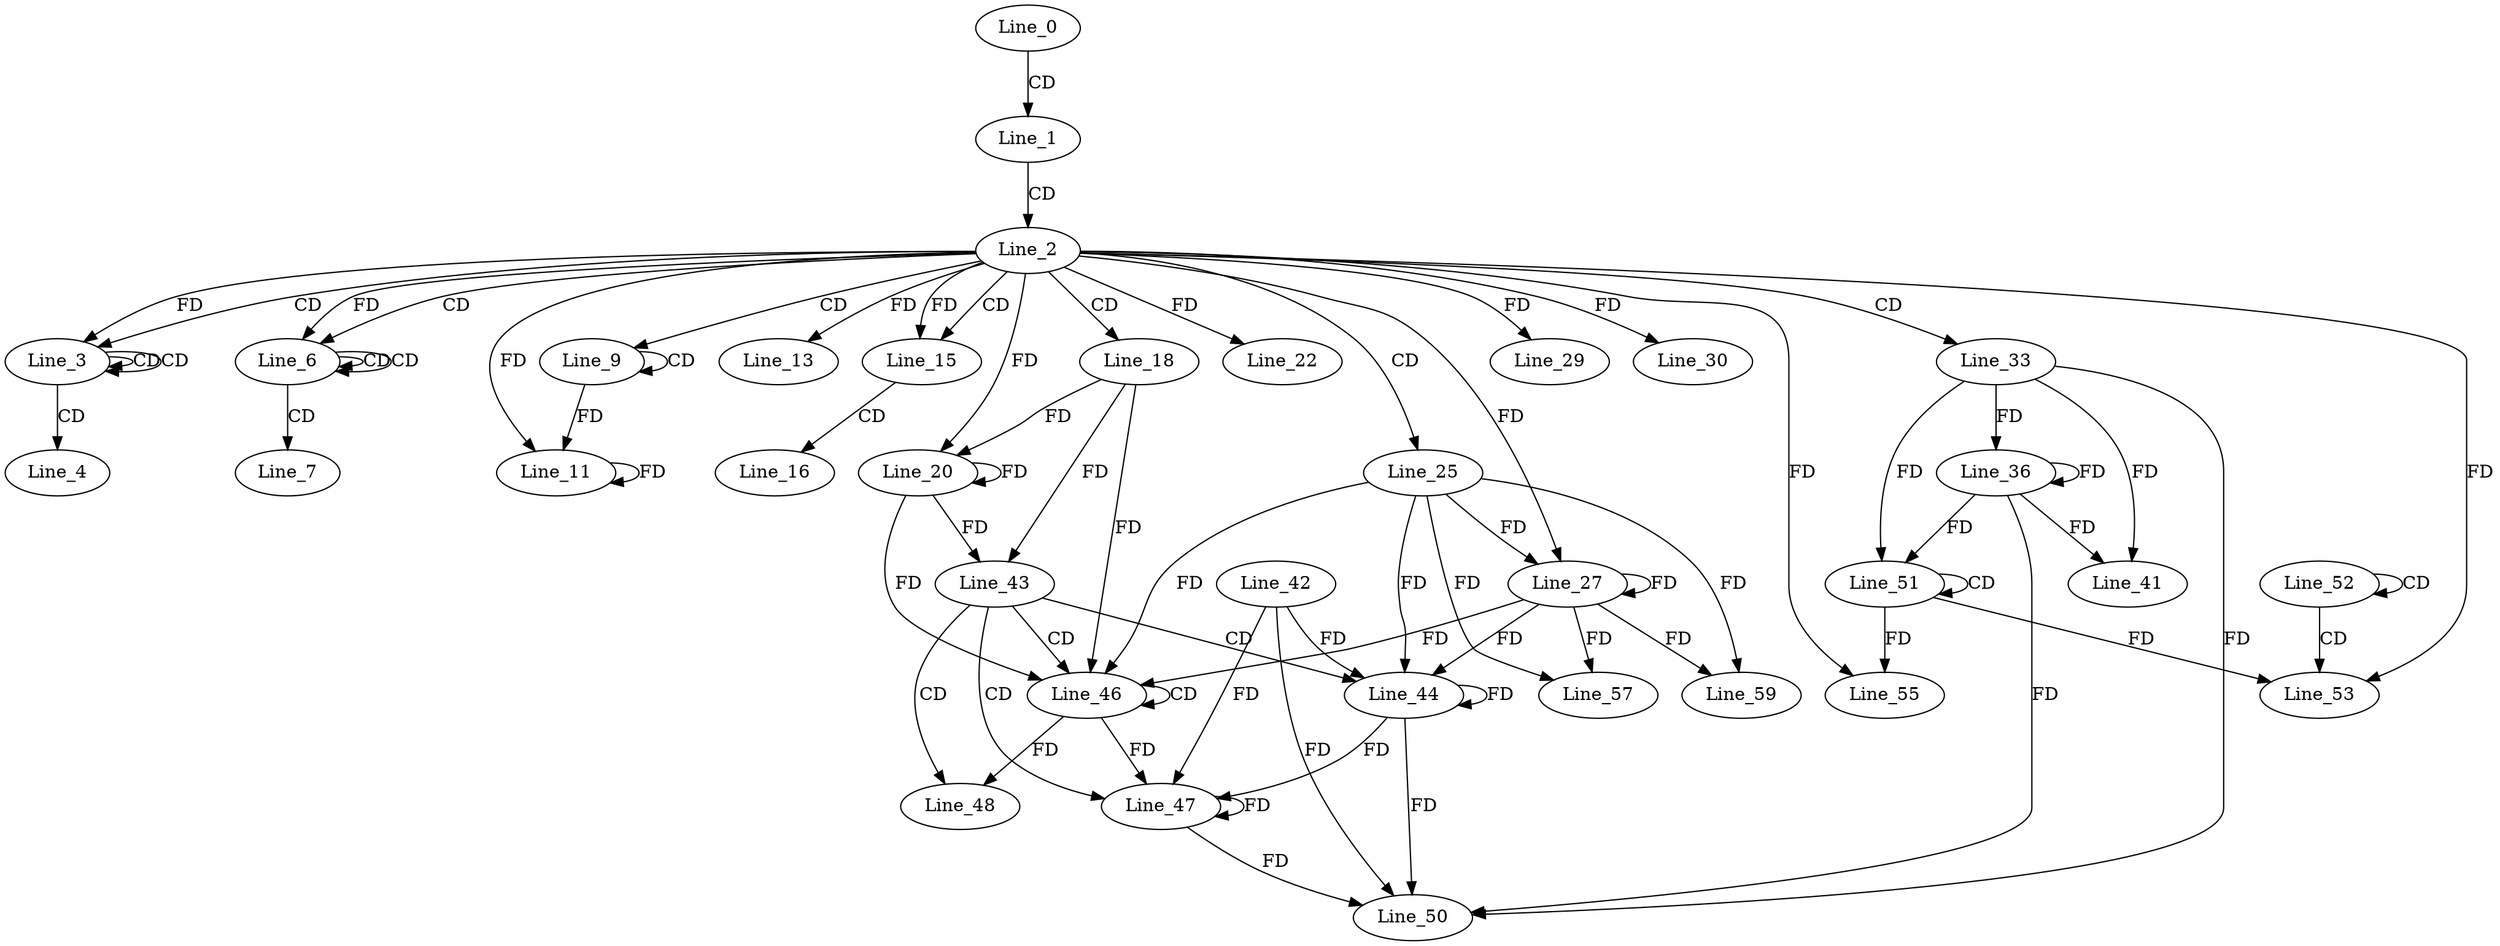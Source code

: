 digraph G {
  Line_0;
  Line_1;
  Line_2;
  Line_3;
  Line_3;
  Line_3;
  Line_4;
  Line_6;
  Line_6;
  Line_6;
  Line_6;
  Line_7;
  Line_9;
  Line_9;
  Line_11;
  Line_11;
  Line_11;
  Line_13;
  Line_15;
  Line_15;
  Line_16;
  Line_18;
  Line_20;
  Line_20;
  Line_22;
  Line_25;
  Line_27;
  Line_27;
  Line_27;
  Line_29;
  Line_29;
  Line_30;
  Line_33;
  Line_36;
  Line_36;
  Line_41;
  Line_43;
  Line_43;
  Line_44;
  Line_42;
  Line_44;
  Line_46;
  Line_46;
  Line_47;
  Line_47;
  Line_48;
  Line_50;
  Line_50;
  Line_51;
  Line_51;
  Line_52;
  Line_52;
  Line_53;
  Line_53;
  Line_53;
  Line_53;
  Line_55;
  Line_57;
  Line_59;
  Line_0 -> Line_1 [ label="CD" ];
  Line_1 -> Line_2 [ label="CD" ];
  Line_2 -> Line_3 [ label="CD" ];
  Line_3 -> Line_3 [ label="CD" ];
  Line_3 -> Line_3 [ label="CD" ];
  Line_2 -> Line_3 [ label="FD" ];
  Line_3 -> Line_4 [ label="CD" ];
  Line_2 -> Line_6 [ label="CD" ];
  Line_6 -> Line_6 [ label="CD" ];
  Line_6 -> Line_6 [ label="CD" ];
  Line_2 -> Line_6 [ label="FD" ];
  Line_6 -> Line_7 [ label="CD" ];
  Line_2 -> Line_9 [ label="CD" ];
  Line_9 -> Line_9 [ label="CD" ];
  Line_9 -> Line_11 [ label="FD" ];
  Line_11 -> Line_11 [ label="FD" ];
  Line_2 -> Line_11 [ label="FD" ];
  Line_2 -> Line_13 [ label="FD" ];
  Line_2 -> Line_15 [ label="CD" ];
  Line_2 -> Line_15 [ label="FD" ];
  Line_15 -> Line_16 [ label="CD" ];
  Line_2 -> Line_18 [ label="CD" ];
  Line_18 -> Line_20 [ label="FD" ];
  Line_20 -> Line_20 [ label="FD" ];
  Line_2 -> Line_20 [ label="FD" ];
  Line_2 -> Line_22 [ label="FD" ];
  Line_2 -> Line_25 [ label="CD" ];
  Line_25 -> Line_27 [ label="FD" ];
  Line_27 -> Line_27 [ label="FD" ];
  Line_2 -> Line_27 [ label="FD" ];
  Line_2 -> Line_29 [ label="FD" ];
  Line_2 -> Line_30 [ label="FD" ];
  Line_2 -> Line_33 [ label="CD" ];
  Line_33 -> Line_36 [ label="FD" ];
  Line_36 -> Line_36 [ label="FD" ];
  Line_33 -> Line_41 [ label="FD" ];
  Line_36 -> Line_41 [ label="FD" ];
  Line_18 -> Line_43 [ label="FD" ];
  Line_20 -> Line_43 [ label="FD" ];
  Line_43 -> Line_44 [ label="CD" ];
  Line_42 -> Line_44 [ label="FD" ];
  Line_44 -> Line_44 [ label="FD" ];
  Line_25 -> Line_44 [ label="FD" ];
  Line_27 -> Line_44 [ label="FD" ];
  Line_43 -> Line_46 [ label="CD" ];
  Line_46 -> Line_46 [ label="CD" ];
  Line_18 -> Line_46 [ label="FD" ];
  Line_20 -> Line_46 [ label="FD" ];
  Line_25 -> Line_46 [ label="FD" ];
  Line_27 -> Line_46 [ label="FD" ];
  Line_43 -> Line_47 [ label="CD" ];
  Line_42 -> Line_47 [ label="FD" ];
  Line_44 -> Line_47 [ label="FD" ];
  Line_47 -> Line_47 [ label="FD" ];
  Line_46 -> Line_47 [ label="FD" ];
  Line_43 -> Line_48 [ label="CD" ];
  Line_46 -> Line_48 [ label="FD" ];
  Line_33 -> Line_50 [ label="FD" ];
  Line_36 -> Line_50 [ label="FD" ];
  Line_42 -> Line_50 [ label="FD" ];
  Line_44 -> Line_50 [ label="FD" ];
  Line_47 -> Line_50 [ label="FD" ];
  Line_51 -> Line_51 [ label="CD" ];
  Line_33 -> Line_51 [ label="FD" ];
  Line_36 -> Line_51 [ label="FD" ];
  Line_52 -> Line_52 [ label="CD" ];
  Line_52 -> Line_53 [ label="CD" ];
  Line_2 -> Line_53 [ label="FD" ];
  Line_51 -> Line_53 [ label="FD" ];
  Line_2 -> Line_55 [ label="FD" ];
  Line_51 -> Line_55 [ label="FD" ];
  Line_25 -> Line_57 [ label="FD" ];
  Line_27 -> Line_57 [ label="FD" ];
  Line_25 -> Line_59 [ label="FD" ];
  Line_27 -> Line_59 [ label="FD" ];
}
